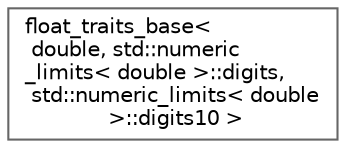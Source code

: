 digraph "Graphical Class Hierarchy"
{
 // LATEX_PDF_SIZE
  bgcolor="transparent";
  edge [fontname=Helvetica,fontsize=10,labelfontname=Helvetica,labelfontsize=10];
  node [fontname=Helvetica,fontsize=10,shape=box,height=0.2,width=0.4];
  rankdir="LR";
  Node0 [id="Node000000",label="float_traits_base\<\l double, std::numeric\l_limits\< double \>::digits,\l std::numeric_limits\< double\l \>::digits10 \>",height=0.2,width=0.4,color="grey40", fillcolor="white", style="filled",URL="$structfloat__traits__base.html",tooltip=" "];
}
